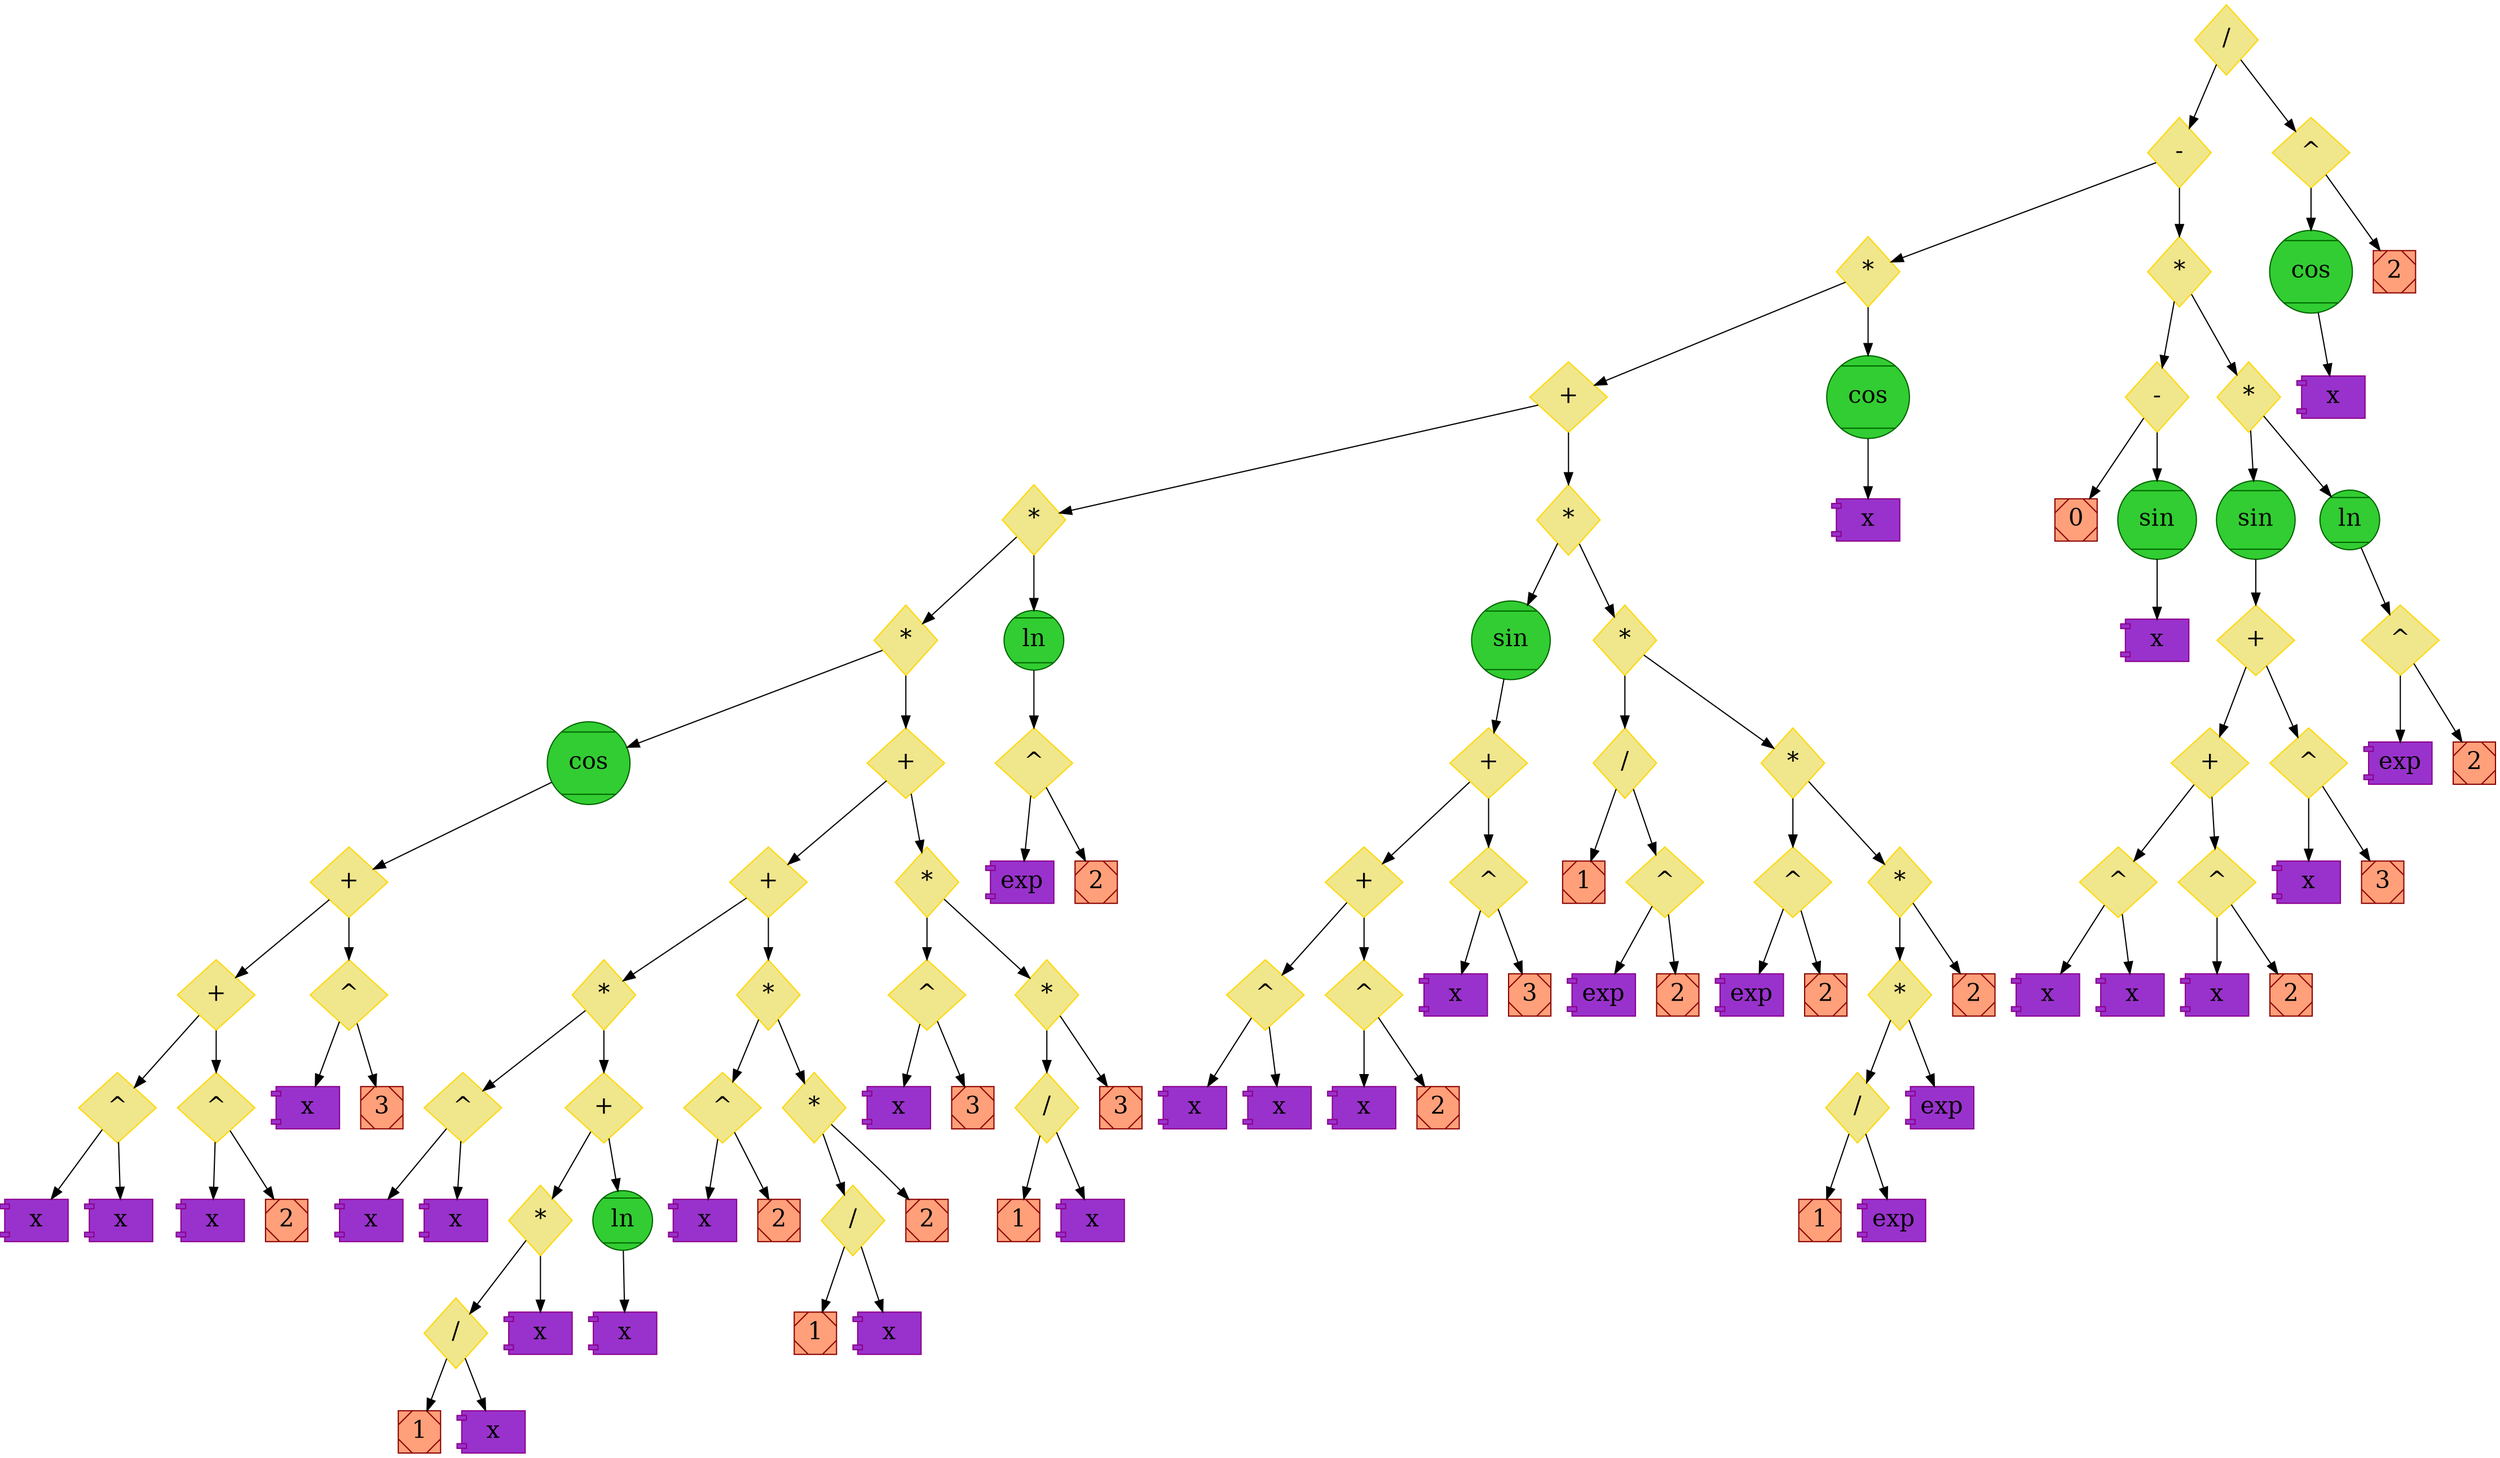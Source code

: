 digraph {
	node[color = "#000000", fontsize = 20];
	edge[color = "#000000", fontsize = 20];
		hey0[label = "/", shape = "diamond", color="#FFD700", style="filled", fillcolor = "#F0E68C"];
		hey0->hey1;
		hey1[label = "-", shape = "diamond", color="#FFD700", style="filled", fillcolor = "#F0E68C"];
		hey1->hey2;
		hey2[label = "*", shape = "diamond", color="#FFD700", style="filled", fillcolor = "#F0E68C"];
		hey2->hey3;
		hey3[label = "+", shape = "diamond", color="#FFD700", style="filled", fillcolor = "#F0E68C"];
		hey3->hey4;
		hey4[label = "*", shape = "diamond", color="#FFD700", style="filled", fillcolor = "#F0E68C"];
		hey4->hey5;
		hey5[label = "*", shape = "diamond", color="#FFD700", style="filled", fillcolor = "#F0E68C"];
		hey5->hey6;
		hey6[label = "cos", shape = "Mcircle", color="#006400", style="filled", fillcolor = "#32CD32"];
		hey6->hey7;
		hey7[label = "+", shape = "diamond", color="#FFD700", style="filled", fillcolor = "#F0E68C"];
		hey7->hey8;
		hey8[label = "+", shape = "diamond", color="#FFD700", style="filled", fillcolor = "#F0E68C"];
		hey8->hey9;
		hey9[label = "^", shape = "diamond", color="#FFD700", style="filled", fillcolor = "#F0E68C"];
		hey9->hey10;
		hey10[label = "x", shape = "component", color="#8B008B", style="filled", fillcolor = "#9932CC"];
		hey9->hey11;
		hey11[label = "x", shape = "component", color="#8B008B", style="filled", fillcolor = "#9932CC"];
		hey8->hey12;
		hey12[label = "^", shape = "diamond", color="#FFD700", style="filled", fillcolor = "#F0E68C"];
		hey12->hey13;
		hey13[label = "x", shape = "component", color="#8B008B", style="filled", fillcolor = "#9932CC"];
		hey12->hey14;
		hey14[label = "2", shape = "Msquare", color="#8B0000", style="filled", fillcolor = "#FFA07A"];
		hey7->hey15;
		hey15[label = "^", shape = "diamond", color="#FFD700", style="filled", fillcolor = "#F0E68C"];
		hey15->hey16;
		hey16[label = "x", shape = "component", color="#8B008B", style="filled", fillcolor = "#9932CC"];
		hey15->hey17;
		hey17[label = "3", shape = "Msquare", color="#8B0000", style="filled", fillcolor = "#FFA07A"];
		hey5->hey18;
		hey18[label = "+", shape = "diamond", color="#FFD700", style="filled", fillcolor = "#F0E68C"];
		hey18->hey19;
		hey19[label = "+", shape = "diamond", color="#FFD700", style="filled", fillcolor = "#F0E68C"];
		hey19->hey20;
		hey20[label = "*", shape = "diamond", color="#FFD700", style="filled", fillcolor = "#F0E68C"];
		hey20->hey21;
		hey21[label = "^", shape = "diamond", color="#FFD700", style="filled", fillcolor = "#F0E68C"];
		hey21->hey22;
		hey22[label = "x", shape = "component", color="#8B008B", style="filled", fillcolor = "#9932CC"];
		hey21->hey23;
		hey23[label = "x", shape = "component", color="#8B008B", style="filled", fillcolor = "#9932CC"];
		hey20->hey24;
		hey24[label = "+", shape = "diamond", color="#FFD700", style="filled", fillcolor = "#F0E68C"];
		hey24->hey25;
		hey25[label = "*", shape = "diamond", color="#FFD700", style="filled", fillcolor = "#F0E68C"];
		hey25->hey26;
		hey26[label = "/", shape = "diamond", color="#FFD700", style="filled", fillcolor = "#F0E68C"];
		hey26->hey27;
		hey27[label = "1", shape = "Msquare", color="#8B0000", style="filled", fillcolor = "#FFA07A"];
		hey26->hey28;
		hey28[label = "x", shape = "component", color="#8B008B", style="filled", fillcolor = "#9932CC"];
		hey25->hey29;
		hey29[label = "x", shape = "component", color="#8B008B", style="filled", fillcolor = "#9932CC"];
		hey24->hey30;
		hey30[label = "ln", shape = "Mcircle", color="#006400", style="filled", fillcolor = "#32CD32"];
		hey30->hey31;
		hey31[label = "x", shape = "component", color="#8B008B", style="filled", fillcolor = "#9932CC"];
		hey19->hey32;
		hey32[label = "*", shape = "diamond", color="#FFD700", style="filled", fillcolor = "#F0E68C"];
		hey32->hey33;
		hey33[label = "^", shape = "diamond", color="#FFD700", style="filled", fillcolor = "#F0E68C"];
		hey33->hey34;
		hey34[label = "x", shape = "component", color="#8B008B", style="filled", fillcolor = "#9932CC"];
		hey33->hey35;
		hey35[label = "2", shape = "Msquare", color="#8B0000", style="filled", fillcolor = "#FFA07A"];
		hey32->hey36;
		hey36[label = "*", shape = "diamond", color="#FFD700", style="filled", fillcolor = "#F0E68C"];
		hey36->hey37;
		hey37[label = "/", shape = "diamond", color="#FFD700", style="filled", fillcolor = "#F0E68C"];
		hey37->hey38;
		hey38[label = "1", shape = "Msquare", color="#8B0000", style="filled", fillcolor = "#FFA07A"];
		hey37->hey39;
		hey39[label = "x", shape = "component", color="#8B008B", style="filled", fillcolor = "#9932CC"];
		hey36->hey40;
		hey40[label = "2", shape = "Msquare", color="#8B0000", style="filled", fillcolor = "#FFA07A"];
		hey18->hey41;
		hey41[label = "*", shape = "diamond", color="#FFD700", style="filled", fillcolor = "#F0E68C"];
		hey41->hey42;
		hey42[label = "^", shape = "diamond", color="#FFD700", style="filled", fillcolor = "#F0E68C"];
		hey42->hey43;
		hey43[label = "x", shape = "component", color="#8B008B", style="filled", fillcolor = "#9932CC"];
		hey42->hey44;
		hey44[label = "3", shape = "Msquare", color="#8B0000", style="filled", fillcolor = "#FFA07A"];
		hey41->hey45;
		hey45[label = "*", shape = "diamond", color="#FFD700", style="filled", fillcolor = "#F0E68C"];
		hey45->hey46;
		hey46[label = "/", shape = "diamond", color="#FFD700", style="filled", fillcolor = "#F0E68C"];
		hey46->hey47;
		hey47[label = "1", shape = "Msquare", color="#8B0000", style="filled", fillcolor = "#FFA07A"];
		hey46->hey48;
		hey48[label = "x", shape = "component", color="#8B008B", style="filled", fillcolor = "#9932CC"];
		hey45->hey49;
		hey49[label = "3", shape = "Msquare", color="#8B0000", style="filled", fillcolor = "#FFA07A"];
		hey4->hey50;
		hey50[label = "ln", shape = "Mcircle", color="#006400", style="filled", fillcolor = "#32CD32"];
		hey50->hey51;
		hey51[label = "^", shape = "diamond", color="#FFD700", style="filled", fillcolor = "#F0E68C"];
		hey51->hey52;
		hey52[label = "exp", shape = "component", color="#8B008B", style="filled", fillcolor = "#9932CC"];
		hey51->hey53;
		hey53[label = "2", shape = "Msquare", color="#8B0000", style="filled", fillcolor = "#FFA07A"];
		hey3->hey54;
		hey54[label = "*", shape = "diamond", color="#FFD700", style="filled", fillcolor = "#F0E68C"];
		hey54->hey55;
		hey55[label = "sin", shape = "Mcircle", color="#006400", style="filled", fillcolor = "#32CD32"];
		hey55->hey56;
		hey56[label = "+", shape = "diamond", color="#FFD700", style="filled", fillcolor = "#F0E68C"];
		hey56->hey57;
		hey57[label = "+", shape = "diamond", color="#FFD700", style="filled", fillcolor = "#F0E68C"];
		hey57->hey58;
		hey58[label = "^", shape = "diamond", color="#FFD700", style="filled", fillcolor = "#F0E68C"];
		hey58->hey59;
		hey59[label = "x", shape = "component", color="#8B008B", style="filled", fillcolor = "#9932CC"];
		hey58->hey60;
		hey60[label = "x", shape = "component", color="#8B008B", style="filled", fillcolor = "#9932CC"];
		hey57->hey61;
		hey61[label = "^", shape = "diamond", color="#FFD700", style="filled", fillcolor = "#F0E68C"];
		hey61->hey62;
		hey62[label = "x", shape = "component", color="#8B008B", style="filled", fillcolor = "#9932CC"];
		hey61->hey63;
		hey63[label = "2", shape = "Msquare", color="#8B0000", style="filled", fillcolor = "#FFA07A"];
		hey56->hey64;
		hey64[label = "^", shape = "diamond", color="#FFD700", style="filled", fillcolor = "#F0E68C"];
		hey64->hey65;
		hey65[label = "x", shape = "component", color="#8B008B", style="filled", fillcolor = "#9932CC"];
		hey64->hey66;
		hey66[label = "3", shape = "Msquare", color="#8B0000", style="filled", fillcolor = "#FFA07A"];
		hey54->hey67;
		hey67[label = "*", shape = "diamond", color="#FFD700", style="filled", fillcolor = "#F0E68C"];
		hey67->hey68;
		hey68[label = "/", shape = "diamond", color="#FFD700", style="filled", fillcolor = "#F0E68C"];
		hey68->hey69;
		hey69[label = "1", shape = "Msquare", color="#8B0000", style="filled", fillcolor = "#FFA07A"];
		hey68->hey70;
		hey70[label = "^", shape = "diamond", color="#FFD700", style="filled", fillcolor = "#F0E68C"];
		hey70->hey71;
		hey71[label = "exp", shape = "component", color="#8B008B", style="filled", fillcolor = "#9932CC"];
		hey70->hey72;
		hey72[label = "2", shape = "Msquare", color="#8B0000", style="filled", fillcolor = "#FFA07A"];
		hey67->hey73;
		hey73[label = "*", shape = "diamond", color="#FFD700", style="filled", fillcolor = "#F0E68C"];
		hey73->hey74;
		hey74[label = "^", shape = "diamond", color="#FFD700", style="filled", fillcolor = "#F0E68C"];
		hey74->hey75;
		hey75[label = "exp", shape = "component", color="#8B008B", style="filled", fillcolor = "#9932CC"];
		hey74->hey76;
		hey76[label = "2", shape = "Msquare", color="#8B0000", style="filled", fillcolor = "#FFA07A"];
		hey73->hey77;
		hey77[label = "*", shape = "diamond", color="#FFD700", style="filled", fillcolor = "#F0E68C"];
		hey77->hey78;
		hey78[label = "*", shape = "diamond", color="#FFD700", style="filled", fillcolor = "#F0E68C"];
		hey78->hey79;
		hey79[label = "/", shape = "diamond", color="#FFD700", style="filled", fillcolor = "#F0E68C"];
		hey79->hey80;
		hey80[label = "1", shape = "Msquare", color="#8B0000", style="filled", fillcolor = "#FFA07A"];
		hey79->hey81;
		hey81[label = "exp", shape = "component", color="#8B008B", style="filled", fillcolor = "#9932CC"];
		hey78->hey82;
		hey82[label = "exp", shape = "component", color="#8B008B", style="filled", fillcolor = "#9932CC"];
		hey77->hey83;
		hey83[label = "2", shape = "Msquare", color="#8B0000", style="filled", fillcolor = "#FFA07A"];
		hey2->hey84;
		hey84[label = "cos", shape = "Mcircle", color="#006400", style="filled", fillcolor = "#32CD32"];
		hey84->hey85;
		hey85[label = "x", shape = "component", color="#8B008B", style="filled", fillcolor = "#9932CC"];
		hey1->hey86;
		hey86[label = "*", shape = "diamond", color="#FFD700", style="filled", fillcolor = "#F0E68C"];
		hey86->hey87;
		hey87[label = "-", shape = "diamond", color="#FFD700", style="filled", fillcolor = "#F0E68C"];
		hey87->hey88;
		hey88[label = "0", shape = "Msquare", color="#8B0000", style="filled", fillcolor = "#FFA07A"];
		hey87->hey89;
		hey89[label = "sin", shape = "Mcircle", color="#006400", style="filled", fillcolor = "#32CD32"];
		hey89->hey90;
		hey90[label = "x", shape = "component", color="#8B008B", style="filled", fillcolor = "#9932CC"];
		hey86->hey91;
		hey91[label = "*", shape = "diamond", color="#FFD700", style="filled", fillcolor = "#F0E68C"];
		hey91->hey92;
		hey92[label = "sin", shape = "Mcircle", color="#006400", style="filled", fillcolor = "#32CD32"];
		hey92->hey93;
		hey93[label = "+", shape = "diamond", color="#FFD700", style="filled", fillcolor = "#F0E68C"];
		hey93->hey94;
		hey94[label = "+", shape = "diamond", color="#FFD700", style="filled", fillcolor = "#F0E68C"];
		hey94->hey95;
		hey95[label = "^", shape = "diamond", color="#FFD700", style="filled", fillcolor = "#F0E68C"];
		hey95->hey96;
		hey96[label = "x", shape = "component", color="#8B008B", style="filled", fillcolor = "#9932CC"];
		hey95->hey97;
		hey97[label = "x", shape = "component", color="#8B008B", style="filled", fillcolor = "#9932CC"];
		hey94->hey98;
		hey98[label = "^", shape = "diamond", color="#FFD700", style="filled", fillcolor = "#F0E68C"];
		hey98->hey99;
		hey99[label = "x", shape = "component", color="#8B008B", style="filled", fillcolor = "#9932CC"];
		hey98->hey100;
		hey100[label = "2", shape = "Msquare", color="#8B0000", style="filled", fillcolor = "#FFA07A"];
		hey93->hey101;
		hey101[label = "^", shape = "diamond", color="#FFD700", style="filled", fillcolor = "#F0E68C"];
		hey101->hey102;
		hey102[label = "x", shape = "component", color="#8B008B", style="filled", fillcolor = "#9932CC"];
		hey101->hey103;
		hey103[label = "3", shape = "Msquare", color="#8B0000", style="filled", fillcolor = "#FFA07A"];
		hey91->hey104;
		hey104[label = "ln", shape = "Mcircle", color="#006400", style="filled", fillcolor = "#32CD32"];
		hey104->hey105;
		hey105[label = "^", shape = "diamond", color="#FFD700", style="filled", fillcolor = "#F0E68C"];
		hey105->hey106;
		hey106[label = "exp", shape = "component", color="#8B008B", style="filled", fillcolor = "#9932CC"];
		hey105->hey107;
		hey107[label = "2", shape = "Msquare", color="#8B0000", style="filled", fillcolor = "#FFA07A"];
		hey0->hey108;
		hey108[label = "^", shape = "diamond", color="#FFD700", style="filled", fillcolor = "#F0E68C"];
		hey108->hey109;
		hey109[label = "cos", shape = "Mcircle", color="#006400", style="filled", fillcolor = "#32CD32"];
		hey109->hey110;
		hey110[label = "x", shape = "component", color="#8B008B", style="filled", fillcolor = "#9932CC"];
		hey108->hey111;
		hey111[label = "2", shape = "Msquare", color="#8B0000", style="filled", fillcolor = "#FFA07A"];
}